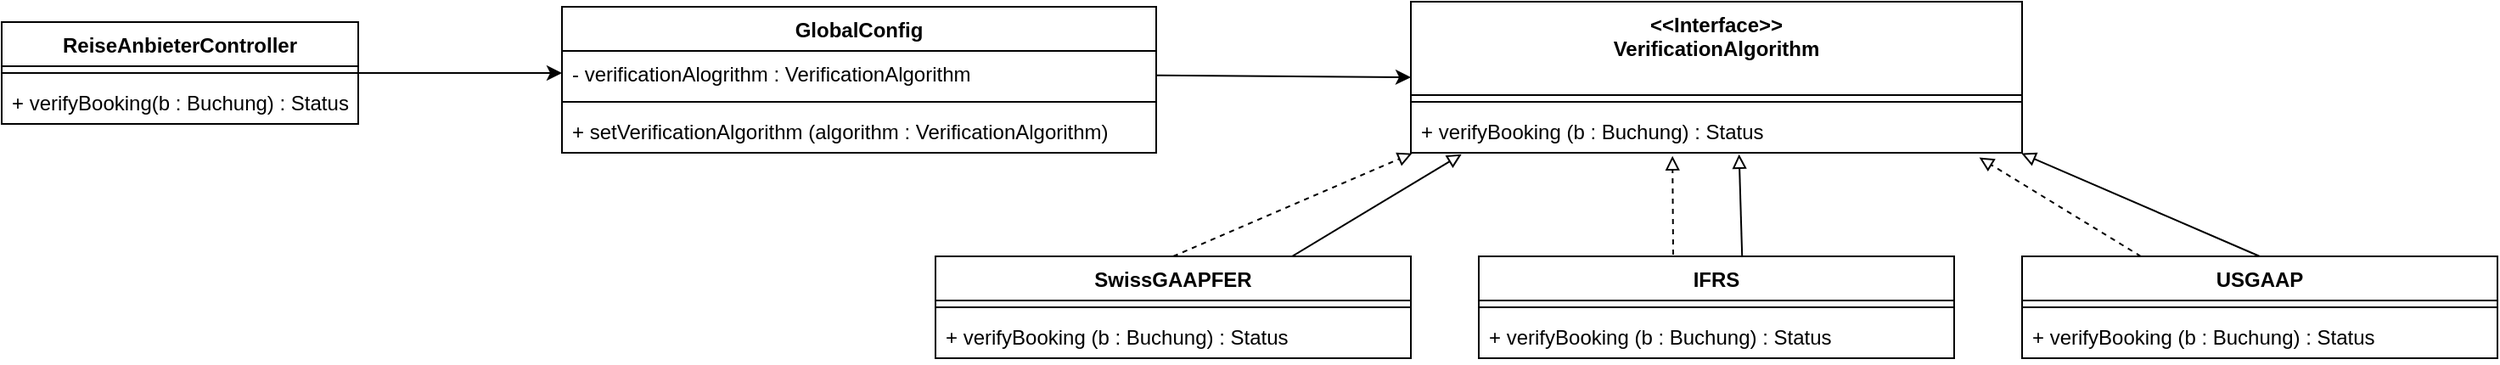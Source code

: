 <mxfile version="20.5.1" type="github">
  <diagram id="Keys5r1_R8sO56-mWRXs" name="Seite-1">
    <mxGraphModel dx="2416" dy="787" grid="1" gridSize="10" guides="1" tooltips="1" connect="1" arrows="1" fold="1" page="1" pageScale="1" pageWidth="827" pageHeight="1169" math="0" shadow="0">
      <root>
        <mxCell id="0" />
        <mxCell id="1" parent="0" />
        <mxCell id="UKtfF5tSb2hU_a7DN_DE-1" value="&lt;&lt;Interface&gt;&gt;&#xa;VerificationAlgorithm" style="swimlane;fontStyle=1;align=center;verticalAlign=top;childLayout=stackLayout;horizontal=1;startSize=55;horizontalStack=0;resizeParent=1;resizeParentMax=0;resizeLast=0;collapsible=1;marginBottom=0;" vertex="1" parent="1">
          <mxGeometry x="520" y="100" width="360" height="89" as="geometry">
            <mxRectangle x="520" y="100" width="120" height="30" as="alternateBounds" />
          </mxGeometry>
        </mxCell>
        <mxCell id="UKtfF5tSb2hU_a7DN_DE-3" value="" style="line;strokeWidth=1;fillColor=none;align=left;verticalAlign=middle;spacingTop=-1;spacingLeft=3;spacingRight=3;rotatable=0;labelPosition=right;points=[];portConstraint=eastwest;strokeColor=inherit;" vertex="1" parent="UKtfF5tSb2hU_a7DN_DE-1">
          <mxGeometry y="55" width="360" height="8" as="geometry" />
        </mxCell>
        <mxCell id="UKtfF5tSb2hU_a7DN_DE-4" value="+ verifyBooking (b : Buchung) : Status" style="text;strokeColor=none;fillColor=none;align=left;verticalAlign=top;spacingLeft=4;spacingRight=4;overflow=hidden;rotatable=0;points=[[0,0.5],[1,0.5]];portConstraint=eastwest;" vertex="1" parent="UKtfF5tSb2hU_a7DN_DE-1">
          <mxGeometry y="63" width="360" height="26" as="geometry" />
        </mxCell>
        <mxCell id="UKtfF5tSb2hU_a7DN_DE-117" style="edgeStyle=none;rounded=0;orthogonalLoop=1;jettySize=auto;html=1;exitX=1;exitY=0.5;exitDx=0;exitDy=0;entryX=0;entryY=0.5;entryDx=0;entryDy=0;strokeColor=default;endArrow=classic;endFill=1;startSize=55;" edge="1" parent="1" source="UKtfF5tSb2hU_a7DN_DE-9" target="UKtfF5tSb2hU_a7DN_DE-57">
          <mxGeometry relative="1" as="geometry" />
        </mxCell>
        <mxCell id="UKtfF5tSb2hU_a7DN_DE-9" value="ReiseAnbieterController" style="swimlane;fontStyle=1;align=center;verticalAlign=top;childLayout=stackLayout;horizontal=1;startSize=26;horizontalStack=0;resizeParent=1;resizeParentMax=0;resizeLast=0;collapsible=1;marginBottom=0;" vertex="1" parent="1">
          <mxGeometry x="-310" y="112" width="210" height="60" as="geometry" />
        </mxCell>
        <mxCell id="UKtfF5tSb2hU_a7DN_DE-11" value="" style="line;strokeWidth=1;fillColor=none;align=left;verticalAlign=middle;spacingTop=-1;spacingLeft=3;spacingRight=3;rotatable=0;labelPosition=right;points=[];portConstraint=eastwest;strokeColor=inherit;" vertex="1" parent="UKtfF5tSb2hU_a7DN_DE-9">
          <mxGeometry y="26" width="210" height="8" as="geometry" />
        </mxCell>
        <mxCell id="UKtfF5tSb2hU_a7DN_DE-12" value="+ verifyBooking(b : Buchung) : Status" style="text;strokeColor=none;fillColor=none;align=left;verticalAlign=top;spacingLeft=4;spacingRight=4;overflow=hidden;rotatable=0;points=[[0,0.5],[1,0.5]];portConstraint=eastwest;" vertex="1" parent="UKtfF5tSb2hU_a7DN_DE-9">
          <mxGeometry y="34" width="210" height="26" as="geometry" />
        </mxCell>
        <mxCell id="UKtfF5tSb2hU_a7DN_DE-83" style="edgeStyle=none;rounded=0;orthogonalLoop=1;jettySize=auto;html=1;exitX=0.5;exitY=0;exitDx=0;exitDy=0;entryX=0.002;entryY=1.014;entryDx=0;entryDy=0;entryPerimeter=0;strokeColor=default;startSize=55;dashed=1;endArrow=block;endFill=0;" edge="1" parent="1" source="UKtfF5tSb2hU_a7DN_DE-15" target="UKtfF5tSb2hU_a7DN_DE-4">
          <mxGeometry relative="1" as="geometry" />
        </mxCell>
        <mxCell id="UKtfF5tSb2hU_a7DN_DE-84" style="edgeStyle=none;rounded=0;orthogonalLoop=1;jettySize=auto;html=1;exitX=0.75;exitY=0;exitDx=0;exitDy=0;entryX=0.083;entryY=1.033;entryDx=0;entryDy=0;entryPerimeter=0;strokeColor=default;startSize=55;endArrow=block;endFill=0;" edge="1" parent="1" source="UKtfF5tSb2hU_a7DN_DE-15" target="UKtfF5tSb2hU_a7DN_DE-4">
          <mxGeometry relative="1" as="geometry" />
        </mxCell>
        <mxCell id="UKtfF5tSb2hU_a7DN_DE-15" value="SwissGAAPFER" style="swimlane;fontStyle=1;align=center;verticalAlign=top;childLayout=stackLayout;horizontal=1;startSize=26;horizontalStack=0;resizeParent=1;resizeParentMax=0;resizeLast=0;collapsible=1;marginBottom=0;" vertex="1" parent="1">
          <mxGeometry x="240" y="250" width="280" height="60" as="geometry" />
        </mxCell>
        <mxCell id="UKtfF5tSb2hU_a7DN_DE-17" value="" style="line;strokeWidth=1;fillColor=none;align=left;verticalAlign=middle;spacingTop=-1;spacingLeft=3;spacingRight=3;rotatable=0;labelPosition=right;points=[];portConstraint=eastwest;strokeColor=inherit;" vertex="1" parent="UKtfF5tSb2hU_a7DN_DE-15">
          <mxGeometry y="26" width="280" height="8" as="geometry" />
        </mxCell>
        <mxCell id="UKtfF5tSb2hU_a7DN_DE-18" value="+ verifyBooking (b : Buchung) : Status" style="text;strokeColor=none;fillColor=none;align=left;verticalAlign=top;spacingLeft=4;spacingRight=4;overflow=hidden;rotatable=0;points=[[0,0.5],[1,0.5]];portConstraint=eastwest;" vertex="1" parent="UKtfF5tSb2hU_a7DN_DE-15">
          <mxGeometry y="34" width="280" height="26" as="geometry" />
        </mxCell>
        <mxCell id="UKtfF5tSb2hU_a7DN_DE-56" value="GlobalConfig" style="swimlane;fontStyle=1;align=center;verticalAlign=top;childLayout=stackLayout;horizontal=1;startSize=26;horizontalStack=0;resizeParent=1;resizeParentMax=0;resizeLast=0;collapsible=1;marginBottom=0;" vertex="1" parent="1">
          <mxGeometry x="20" y="103" width="350" height="86" as="geometry" />
        </mxCell>
        <mxCell id="UKtfF5tSb2hU_a7DN_DE-57" value="- verificationAlogrithm : VerificationAlgorithm" style="text;strokeColor=none;fillColor=none;align=left;verticalAlign=top;spacingLeft=4;spacingRight=4;overflow=hidden;rotatable=0;points=[[0,0.5],[1,0.5]];portConstraint=eastwest;" vertex="1" parent="UKtfF5tSb2hU_a7DN_DE-56">
          <mxGeometry y="26" width="350" height="26" as="geometry" />
        </mxCell>
        <mxCell id="UKtfF5tSb2hU_a7DN_DE-58" value="" style="line;strokeWidth=1;fillColor=none;align=left;verticalAlign=middle;spacingTop=-1;spacingLeft=3;spacingRight=3;rotatable=0;labelPosition=right;points=[];portConstraint=eastwest;strokeColor=inherit;" vertex="1" parent="UKtfF5tSb2hU_a7DN_DE-56">
          <mxGeometry y="52" width="350" height="8" as="geometry" />
        </mxCell>
        <mxCell id="UKtfF5tSb2hU_a7DN_DE-59" value="+ setVerificationAlgorithm (algorithm : VerificationAlgorithm)" style="text;strokeColor=none;fillColor=none;align=left;verticalAlign=top;spacingLeft=4;spacingRight=4;overflow=hidden;rotatable=0;points=[[0,0.5],[1,0.5]];portConstraint=eastwest;" vertex="1" parent="UKtfF5tSb2hU_a7DN_DE-56">
          <mxGeometry y="60" width="350" height="26" as="geometry" />
        </mxCell>
        <mxCell id="UKtfF5tSb2hU_a7DN_DE-107" style="edgeStyle=none;rounded=0;orthogonalLoop=1;jettySize=auto;html=1;exitX=0.409;exitY=-0.017;exitDx=0;exitDy=0;strokeColor=default;startSize=55;dashed=1;endArrow=block;endFill=0;exitPerimeter=0;entryX=0.428;entryY=1.07;entryDx=0;entryDy=0;entryPerimeter=0;" edge="1" parent="1" source="UKtfF5tSb2hU_a7DN_DE-68" target="UKtfF5tSb2hU_a7DN_DE-4">
          <mxGeometry relative="1" as="geometry">
            <mxPoint x="650" y="190" as="targetPoint" />
          </mxGeometry>
        </mxCell>
        <mxCell id="UKtfF5tSb2hU_a7DN_DE-111" style="edgeStyle=none;rounded=0;orthogonalLoop=1;jettySize=auto;html=1;exitX=0.554;exitY=0.008;exitDx=0;exitDy=0;strokeColor=default;startSize=55;exitPerimeter=0;entryX=0.537;entryY=1.033;entryDx=0;entryDy=0;entryPerimeter=0;endArrow=block;endFill=0;" edge="1" parent="1" source="UKtfF5tSb2hU_a7DN_DE-68" target="UKtfF5tSb2hU_a7DN_DE-4">
          <mxGeometry relative="1" as="geometry">
            <mxPoint x="750.377" y="224" as="targetPoint" />
          </mxGeometry>
        </mxCell>
        <mxCell id="UKtfF5tSb2hU_a7DN_DE-68" value="IFRS" style="swimlane;fontStyle=1;align=center;verticalAlign=top;childLayout=stackLayout;horizontal=1;startSize=26;horizontalStack=0;resizeParent=1;resizeParentMax=0;resizeLast=0;collapsible=1;marginBottom=0;" vertex="1" parent="1">
          <mxGeometry x="560" y="250" width="280" height="60" as="geometry" />
        </mxCell>
        <mxCell id="UKtfF5tSb2hU_a7DN_DE-69" value="" style="line;strokeWidth=1;fillColor=none;align=left;verticalAlign=middle;spacingTop=-1;spacingLeft=3;spacingRight=3;rotatable=0;labelPosition=right;points=[];portConstraint=eastwest;strokeColor=inherit;" vertex="1" parent="UKtfF5tSb2hU_a7DN_DE-68">
          <mxGeometry y="26" width="280" height="8" as="geometry" />
        </mxCell>
        <mxCell id="UKtfF5tSb2hU_a7DN_DE-70" value="+ verifyBooking (b : Buchung) : Status" style="text;strokeColor=none;fillColor=none;align=left;verticalAlign=top;spacingLeft=4;spacingRight=4;overflow=hidden;rotatable=0;points=[[0,0.5],[1,0.5]];portConstraint=eastwest;" vertex="1" parent="UKtfF5tSb2hU_a7DN_DE-68">
          <mxGeometry y="34" width="280" height="26" as="geometry" />
        </mxCell>
        <mxCell id="UKtfF5tSb2hU_a7DN_DE-98" style="edgeStyle=none;rounded=0;orthogonalLoop=1;jettySize=auto;html=1;exitX=0.5;exitY=0;exitDx=0;exitDy=0;entryX=0.999;entryY=1.014;entryDx=0;entryDy=0;entryPerimeter=0;strokeColor=default;startSize=55;endArrow=block;endFill=0;" edge="1" parent="1" source="UKtfF5tSb2hU_a7DN_DE-71" target="UKtfF5tSb2hU_a7DN_DE-4">
          <mxGeometry relative="1" as="geometry" />
        </mxCell>
        <mxCell id="UKtfF5tSb2hU_a7DN_DE-106" style="edgeStyle=none;rounded=0;orthogonalLoop=1;jettySize=auto;html=1;exitX=0.25;exitY=0;exitDx=0;exitDy=0;strokeColor=default;startSize=55;dashed=1;endArrow=block;endFill=0;entryX=0.93;entryY=1.107;entryDx=0;entryDy=0;entryPerimeter=0;" edge="1" parent="1" source="UKtfF5tSb2hU_a7DN_DE-71" target="UKtfF5tSb2hU_a7DN_DE-4">
          <mxGeometry relative="1" as="geometry">
            <mxPoint x="1063.75" y="120" as="targetPoint" />
          </mxGeometry>
        </mxCell>
        <mxCell id="UKtfF5tSb2hU_a7DN_DE-71" value="USGAAP&#xa;" style="swimlane;fontStyle=1;align=center;verticalAlign=top;childLayout=stackLayout;horizontal=1;startSize=26;horizontalStack=0;resizeParent=1;resizeParentMax=0;resizeLast=0;collapsible=1;marginBottom=0;" vertex="1" parent="1">
          <mxGeometry x="880" y="250" width="280" height="60" as="geometry" />
        </mxCell>
        <mxCell id="UKtfF5tSb2hU_a7DN_DE-72" value="" style="line;strokeWidth=1;fillColor=none;align=left;verticalAlign=middle;spacingTop=-1;spacingLeft=3;spacingRight=3;rotatable=0;labelPosition=right;points=[];portConstraint=eastwest;strokeColor=inherit;" vertex="1" parent="UKtfF5tSb2hU_a7DN_DE-71">
          <mxGeometry y="26" width="280" height="8" as="geometry" />
        </mxCell>
        <mxCell id="UKtfF5tSb2hU_a7DN_DE-73" value="+ verifyBooking (b : Buchung) : Status" style="text;strokeColor=none;fillColor=none;align=left;verticalAlign=top;spacingLeft=4;spacingRight=4;overflow=hidden;rotatable=0;points=[[0,0.5],[1,0.5]];portConstraint=eastwest;" vertex="1" parent="UKtfF5tSb2hU_a7DN_DE-71">
          <mxGeometry y="34" width="280" height="26" as="geometry" />
        </mxCell>
        <mxCell id="UKtfF5tSb2hU_a7DN_DE-116" style="edgeStyle=none;rounded=0;orthogonalLoop=1;jettySize=auto;html=1;strokeColor=default;endArrow=classic;endFill=1;startSize=55;entryX=0;entryY=0.5;entryDx=0;entryDy=0;" edge="1" parent="1" source="UKtfF5tSb2hU_a7DN_DE-57" target="UKtfF5tSb2hU_a7DN_DE-1">
          <mxGeometry relative="1" as="geometry">
            <mxPoint x="510" y="130" as="targetPoint" />
          </mxGeometry>
        </mxCell>
      </root>
    </mxGraphModel>
  </diagram>
</mxfile>
